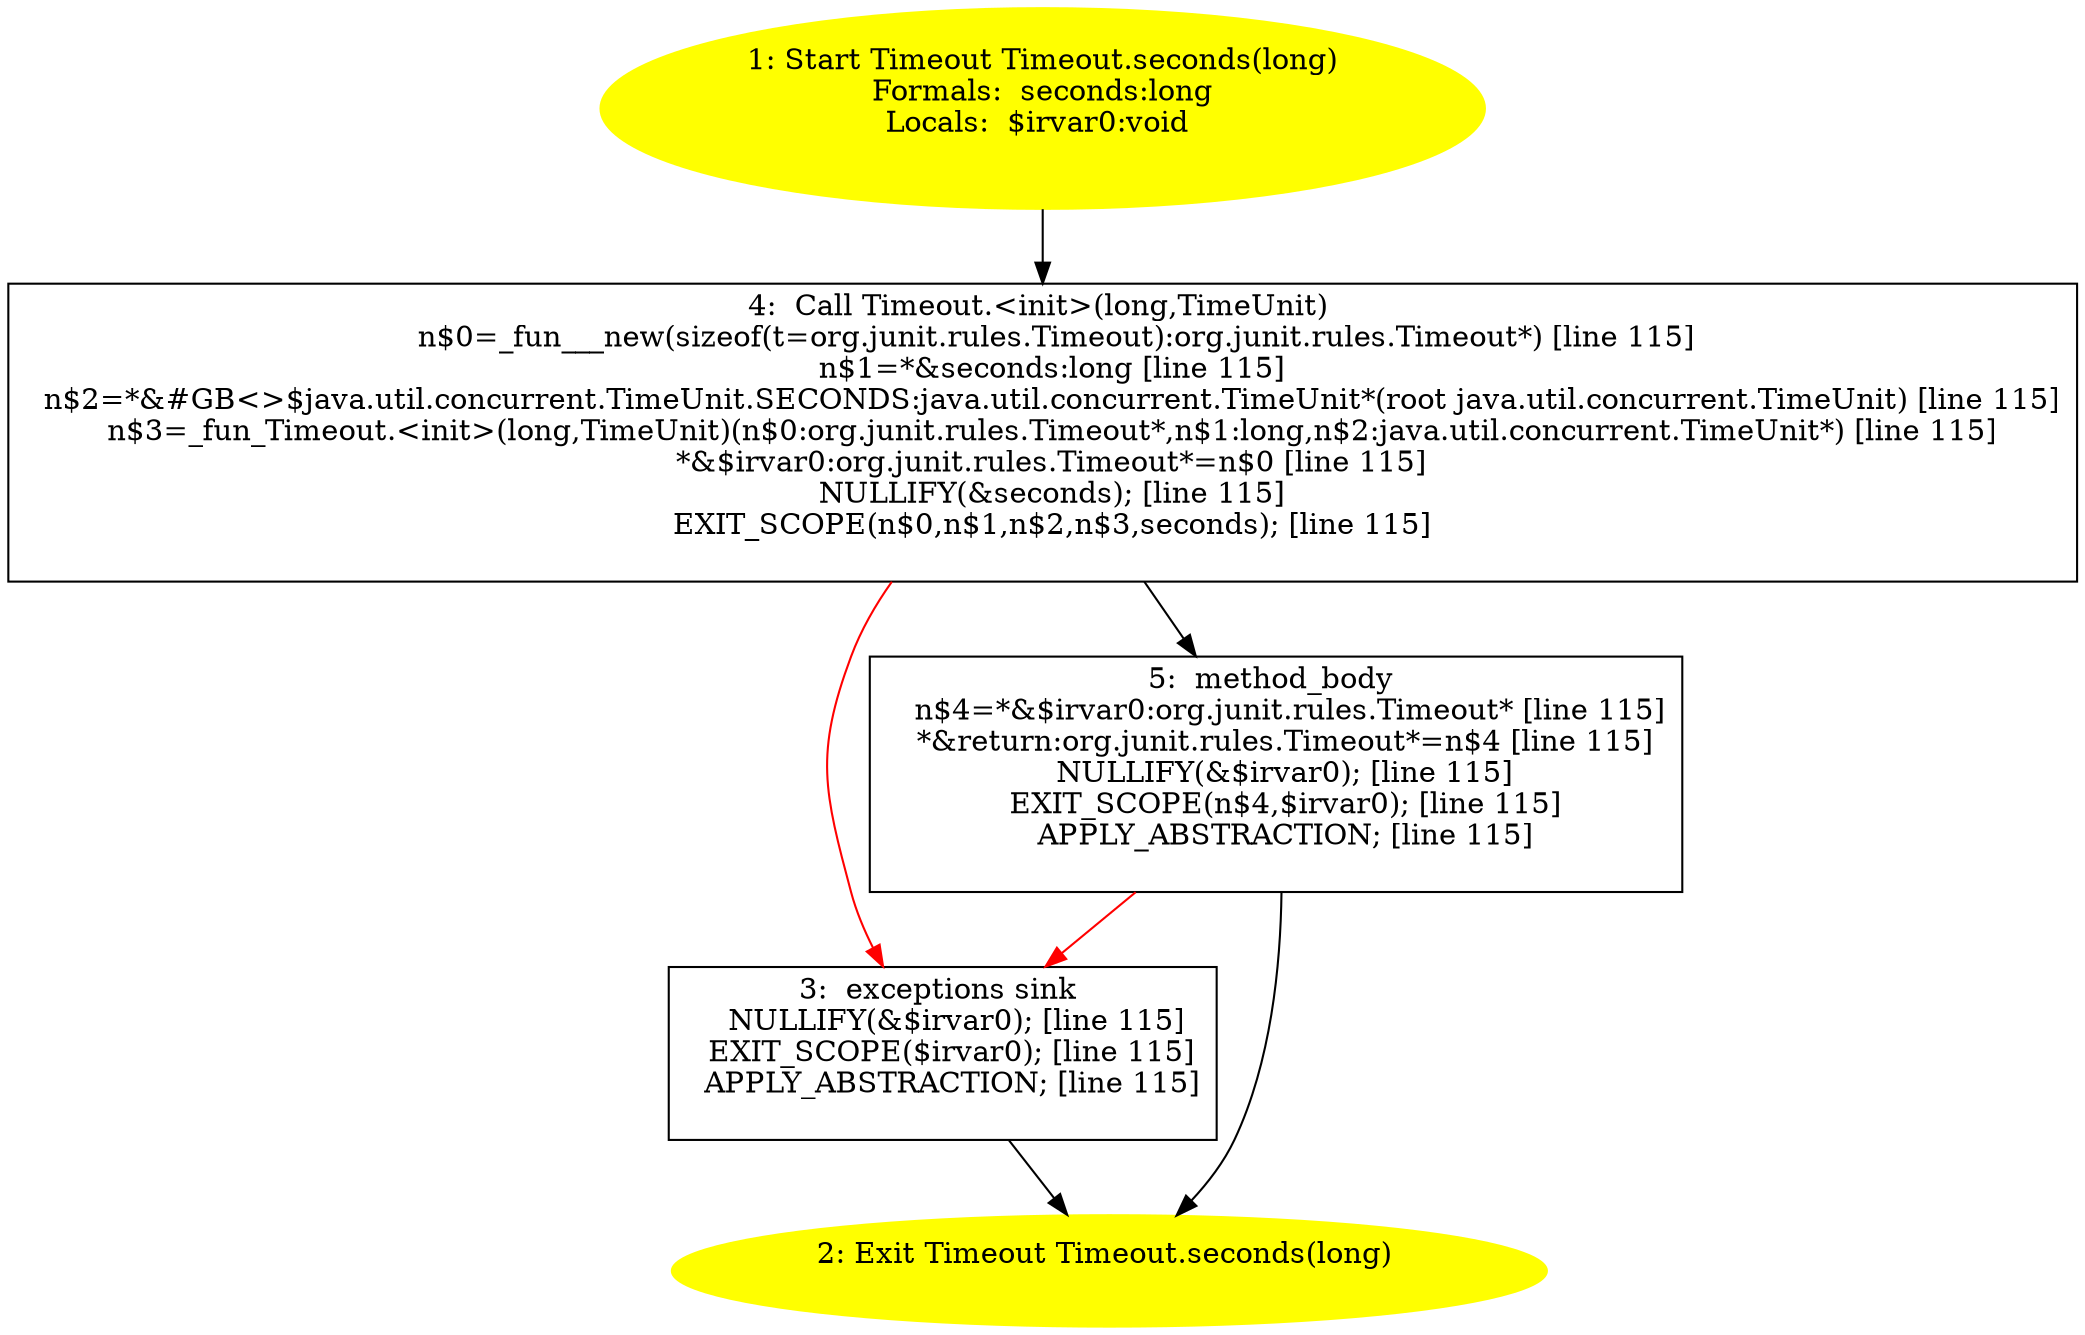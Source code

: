 /* @generated */
digraph cfg {
"org.junit.rules.Timeout.seconds(long):org.junit.rules.Timeout.4fe5a3c254d0b38654425374b4344707_1" [label="1: Start Timeout Timeout.seconds(long)\nFormals:  seconds:long\nLocals:  $irvar0:void \n  " color=yellow style=filled]
	

	 "org.junit.rules.Timeout.seconds(long):org.junit.rules.Timeout.4fe5a3c254d0b38654425374b4344707_1" -> "org.junit.rules.Timeout.seconds(long):org.junit.rules.Timeout.4fe5a3c254d0b38654425374b4344707_4" ;
"org.junit.rules.Timeout.seconds(long):org.junit.rules.Timeout.4fe5a3c254d0b38654425374b4344707_2" [label="2: Exit Timeout Timeout.seconds(long) \n  " color=yellow style=filled]
	

"org.junit.rules.Timeout.seconds(long):org.junit.rules.Timeout.4fe5a3c254d0b38654425374b4344707_3" [label="3:  exceptions sink \n   NULLIFY(&$irvar0); [line 115]\n  EXIT_SCOPE($irvar0); [line 115]\n  APPLY_ABSTRACTION; [line 115]\n " shape="box"]
	

	 "org.junit.rules.Timeout.seconds(long):org.junit.rules.Timeout.4fe5a3c254d0b38654425374b4344707_3" -> "org.junit.rules.Timeout.seconds(long):org.junit.rules.Timeout.4fe5a3c254d0b38654425374b4344707_2" ;
"org.junit.rules.Timeout.seconds(long):org.junit.rules.Timeout.4fe5a3c254d0b38654425374b4344707_4" [label="4:  Call Timeout.<init>(long,TimeUnit) \n   n$0=_fun___new(sizeof(t=org.junit.rules.Timeout):org.junit.rules.Timeout*) [line 115]\n  n$1=*&seconds:long [line 115]\n  n$2=*&#GB<>$java.util.concurrent.TimeUnit.SECONDS:java.util.concurrent.TimeUnit*(root java.util.concurrent.TimeUnit) [line 115]\n  n$3=_fun_Timeout.<init>(long,TimeUnit)(n$0:org.junit.rules.Timeout*,n$1:long,n$2:java.util.concurrent.TimeUnit*) [line 115]\n  *&$irvar0:org.junit.rules.Timeout*=n$0 [line 115]\n  NULLIFY(&seconds); [line 115]\n  EXIT_SCOPE(n$0,n$1,n$2,n$3,seconds); [line 115]\n " shape="box"]
	

	 "org.junit.rules.Timeout.seconds(long):org.junit.rules.Timeout.4fe5a3c254d0b38654425374b4344707_4" -> "org.junit.rules.Timeout.seconds(long):org.junit.rules.Timeout.4fe5a3c254d0b38654425374b4344707_5" ;
	 "org.junit.rules.Timeout.seconds(long):org.junit.rules.Timeout.4fe5a3c254d0b38654425374b4344707_4" -> "org.junit.rules.Timeout.seconds(long):org.junit.rules.Timeout.4fe5a3c254d0b38654425374b4344707_3" [color="red" ];
"org.junit.rules.Timeout.seconds(long):org.junit.rules.Timeout.4fe5a3c254d0b38654425374b4344707_5" [label="5:  method_body \n   n$4=*&$irvar0:org.junit.rules.Timeout* [line 115]\n  *&return:org.junit.rules.Timeout*=n$4 [line 115]\n  NULLIFY(&$irvar0); [line 115]\n  EXIT_SCOPE(n$4,$irvar0); [line 115]\n  APPLY_ABSTRACTION; [line 115]\n " shape="box"]
	

	 "org.junit.rules.Timeout.seconds(long):org.junit.rules.Timeout.4fe5a3c254d0b38654425374b4344707_5" -> "org.junit.rules.Timeout.seconds(long):org.junit.rules.Timeout.4fe5a3c254d0b38654425374b4344707_2" ;
	 "org.junit.rules.Timeout.seconds(long):org.junit.rules.Timeout.4fe5a3c254d0b38654425374b4344707_5" -> "org.junit.rules.Timeout.seconds(long):org.junit.rules.Timeout.4fe5a3c254d0b38654425374b4344707_3" [color="red" ];
}
